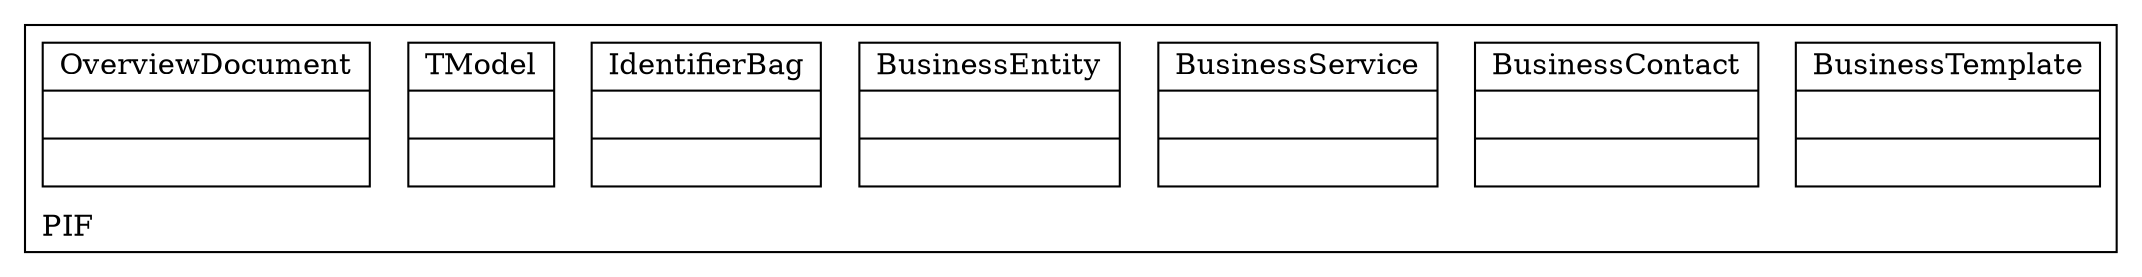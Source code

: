 digraph "KM3 Model in DOT" {
graph[rankdir=BT,labeljust=l,labelloc=t,nodeSep=0.75,compound=true];
 subgraph "cluster_PIF"{
labelloc=t
color=black
label=PIF
 node[shape=record];
BusinessTemplate[label="{BusinessTemplate| | }"]
;
 node[shape=record];
BusinessContact[label="{BusinessContact| | }"]
;
 node[shape=record];
BusinessService[label="{BusinessService| | }"]
;
 node[shape=record];
BusinessEntity[label="{BusinessEntity| | }"]
;
 node[shape=record];
IdentifierBag[label="{IdentifierBag| | }"]
;
 node[shape=record];
TModel[label="{TModel| | }"]
;
 node[shape=record];
OverviewDocument[label="{OverviewDocument| | }"]
;

}
}